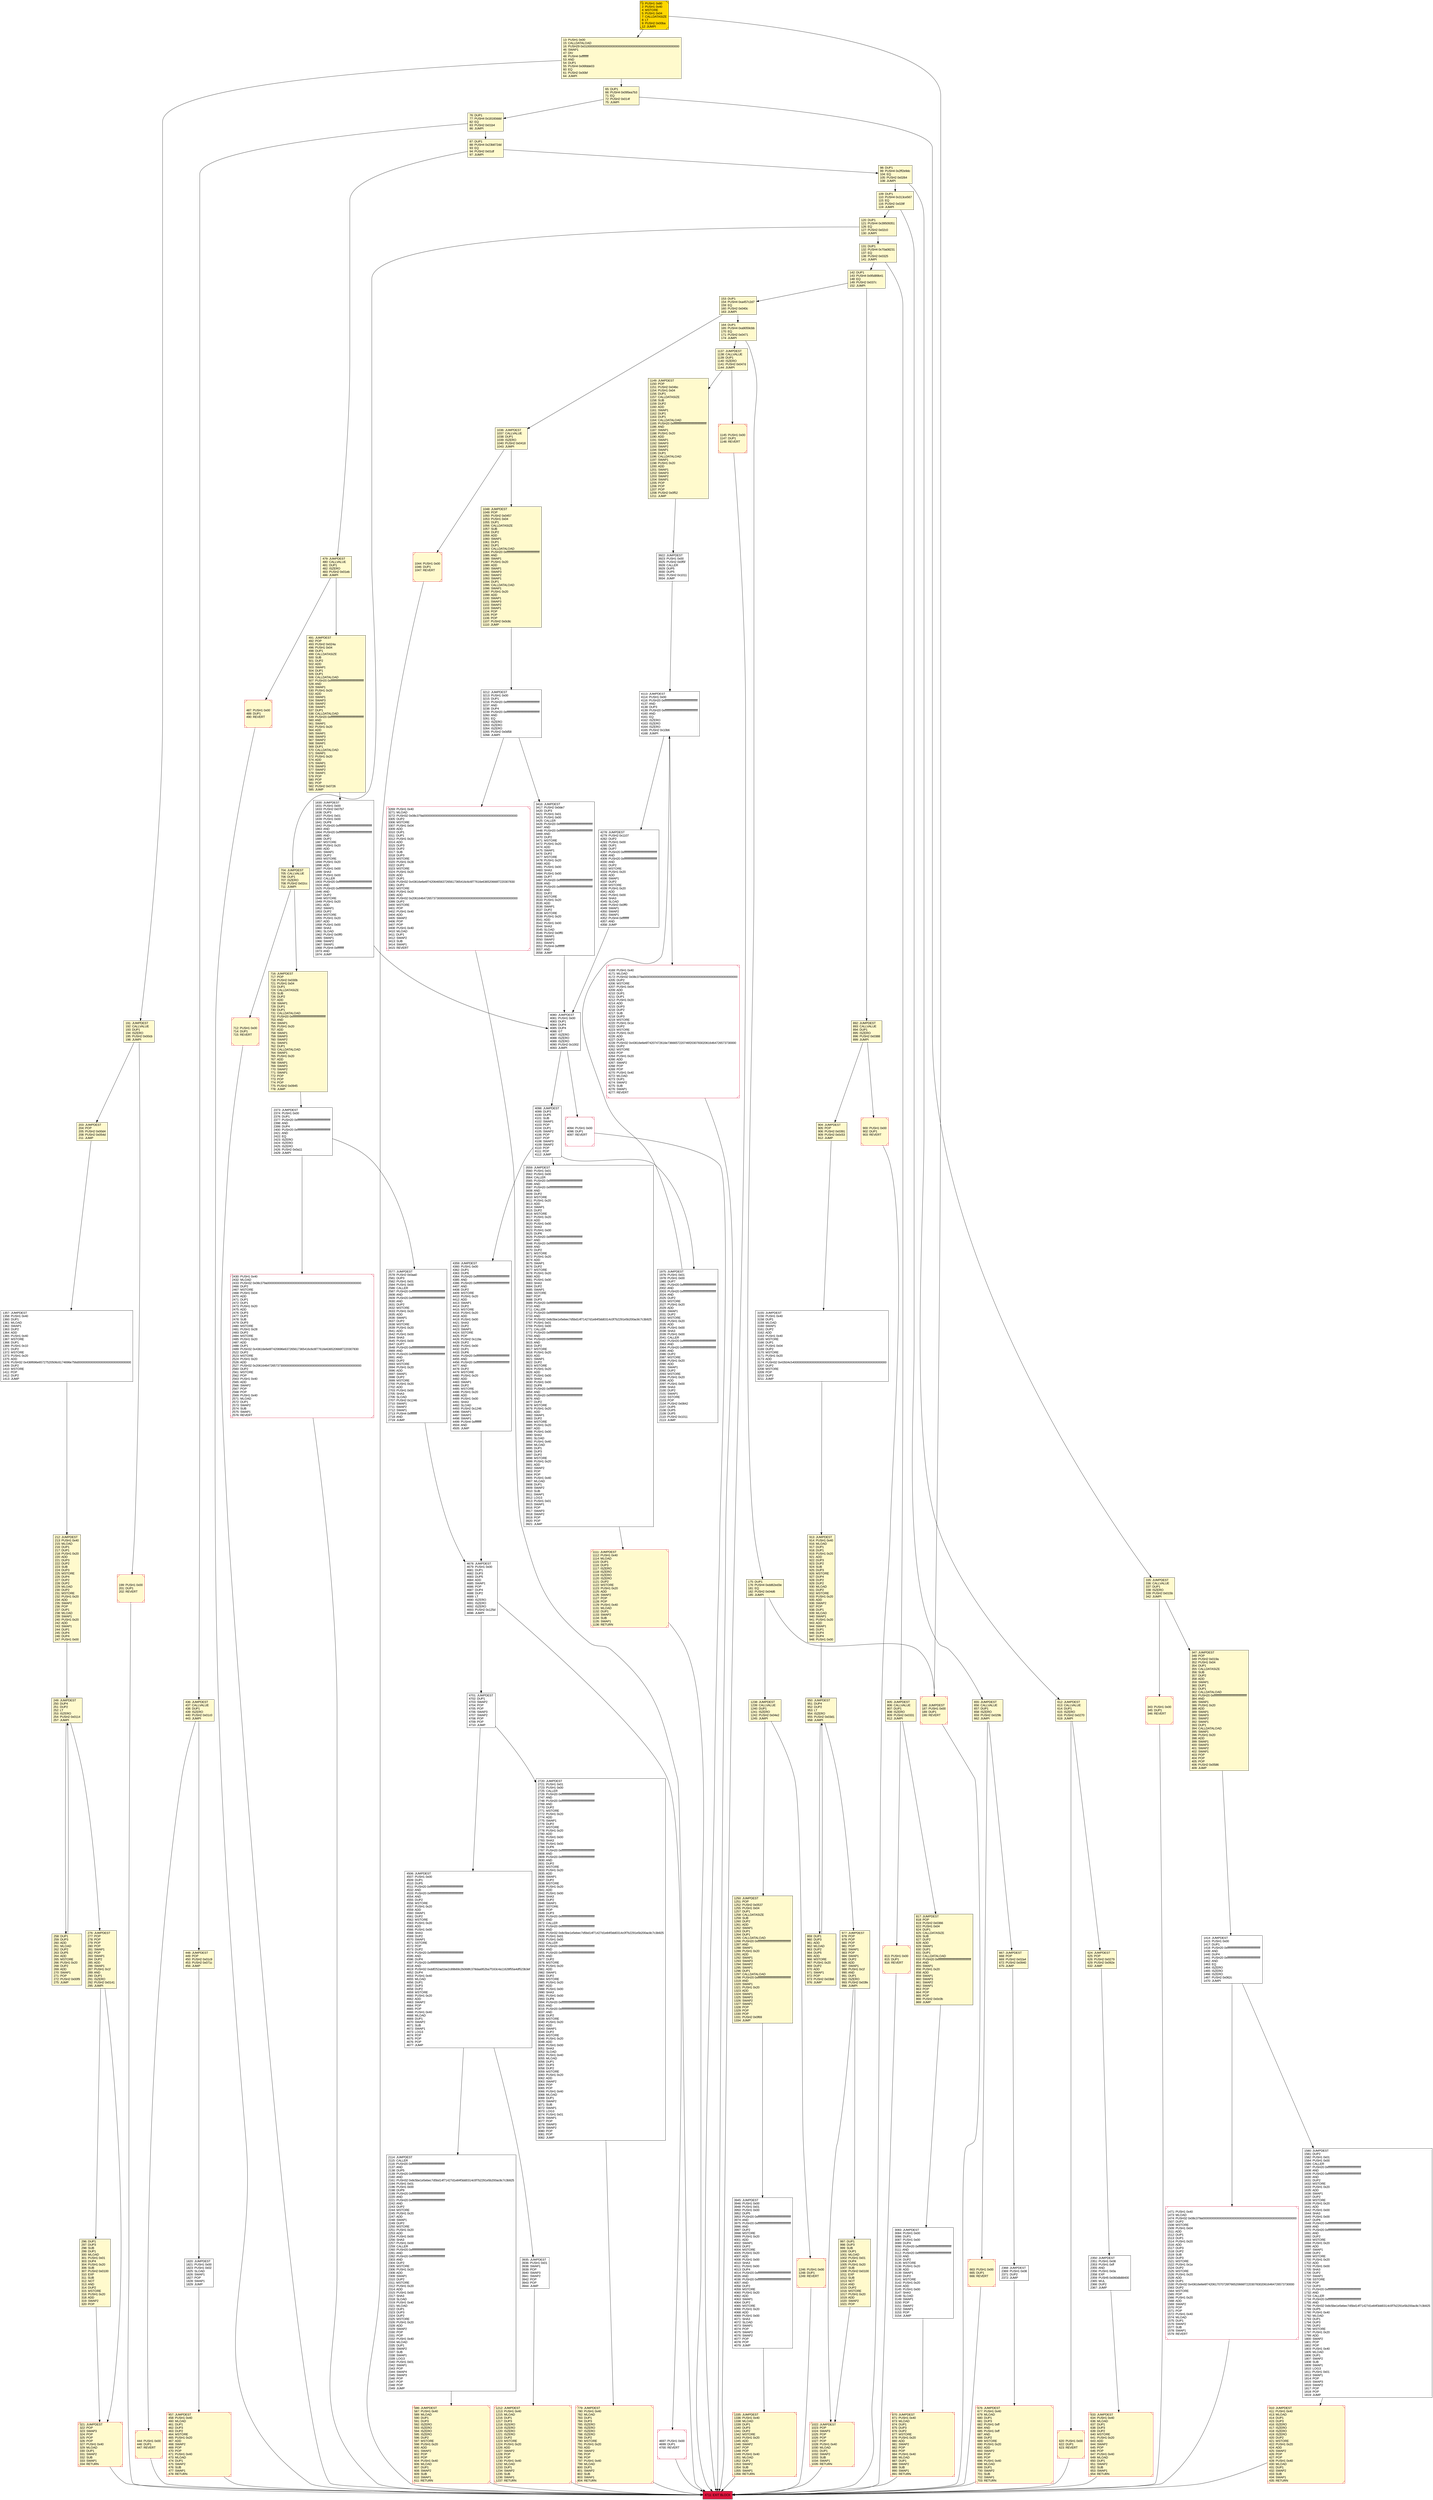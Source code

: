 digraph G {
bgcolor=transparent rankdir=UD;
node [shape=box style=filled color=black fillcolor=white fontname=arial fontcolor=black];
2368 [label="2368: JUMPDEST\l2369: PUSH1 0x08\l2371: DUP2\l2372: JUMP\l" ];
4080 [label="4080: JUMPDEST\l4081: PUSH1 0x00\l4083: DUP1\l4084: DUP4\l4085: DUP4\l4086: GT\l4087: ISZERO\l4088: ISZERO\l4089: ISZERO\l4090: PUSH2 0x1002\l4093: JUMPI\l" ];
817 [label="817: JUMPDEST\l818: POP\l819: PUSH2 0x0366\l822: PUSH1 0x04\l824: DUP1\l825: CALLDATASIZE\l826: SUB\l827: DUP2\l828: ADD\l829: SWAP1\l830: DUP1\l831: DUP1\l832: CALLDATALOAD\l833: PUSH20 0xffffffffffffffffffffffffffffffffffffffff\l854: AND\l855: SWAP1\l856: PUSH1 0x20\l858: ADD\l859: SWAP1\l860: SWAP3\l861: SWAP2\l862: SWAP1\l863: POP\l864: POP\l865: POP\l866: PUSH2 0x0c0b\l869: JUMP\l" fillcolor=lemonchiffon ];
4098 [label="4098: JUMPDEST\l4099: DUP3\l4100: DUP5\l4101: SUB\l4102: SWAP1\l4103: POP\l4104: DUP1\l4105: SWAP2\l4106: POP\l4107: POP\l4108: SWAP3\l4109: SWAP2\l4110: POP\l4111: POP\l4112: JUMP\l" ];
4169 [label="4169: PUSH1 0x40\l4171: MLOAD\l4172: PUSH32 0x08c379a000000000000000000000000000000000000000000000000000000000\l4205: DUP2\l4206: MSTORE\l4207: PUSH1 0x04\l4209: ADD\l4210: DUP1\l4211: DUP1\l4212: PUSH1 0x20\l4214: ADD\l4215: DUP3\l4216: DUP2\l4217: SUB\l4218: DUP3\l4219: MSTORE\l4220: PUSH1 0x1e\l4222: DUP2\l4223: MSTORE\l4224: PUSH1 0x20\l4226: ADD\l4227: DUP1\l4228: PUSH32 0x43616e6e6f74207472616e7366657220746f2030783020616464726573730000\l4261: DUP2\l4262: MSTORE\l4263: POP\l4264: PUSH1 0x20\l4266: ADD\l4267: SWAP2\l4268: POP\l4269: POP\l4270: PUSH1 0x40\l4272: MLOAD\l4273: DUP1\l4274: SWAP2\l4275: SUB\l4276: SWAP1\l4277: REVERT\l" shape=Msquare color=crimson ];
258 [label="258: DUP1\l259: DUP3\l260: ADD\l261: MLOAD\l262: DUP2\l263: DUP5\l264: ADD\l265: MSTORE\l266: PUSH1 0x20\l268: DUP2\l269: ADD\l270: SWAP1\l271: POP\l272: PUSH2 0x00f9\l275: JUMP\l" fillcolor=lemonchiffon ];
676 [label="676: JUMPDEST\l677: PUSH1 0x40\l679: MLOAD\l680: DUP1\l681: DUP3\l682: PUSH1 0xff\l684: AND\l685: PUSH1 0xff\l687: AND\l688: DUP2\l689: MSTORE\l690: PUSH1 0x20\l692: ADD\l693: SWAP2\l694: POP\l695: POP\l696: PUSH1 0x40\l698: MLOAD\l699: DUP1\l700: SWAP2\l701: SUB\l702: SWAP1\l703: RETURN\l" fillcolor=lemonchiffon shape=Msquare color=crimson ];
704 [label="704: JUMPDEST\l705: CALLVALUE\l706: DUP1\l707: ISZERO\l708: PUSH2 0x02cc\l711: JUMPI\l" fillcolor=lemonchiffon ];
959 [label="959: DUP1\l960: DUP3\l961: ADD\l962: MLOAD\l963: DUP2\l964: DUP5\l965: ADD\l966: MSTORE\l967: PUSH1 0x20\l969: DUP2\l970: ADD\l971: SWAP1\l972: POP\l973: PUSH2 0x03b6\l976: JUMP\l" fillcolor=lemonchiffon ];
977 [label="977: JUMPDEST\l978: POP\l979: POP\l980: POP\l981: POP\l982: SWAP1\l983: POP\l984: SWAP1\l985: DUP2\l986: ADD\l987: SWAP1\l988: PUSH1 0x1f\l990: AND\l991: DUP1\l992: ISZERO\l993: PUSH2 0x03fe\l996: JUMPI\l" fillcolor=lemonchiffon ];
444 [label="444: PUSH1 0x00\l446: DUP1\l447: REVERT\l" fillcolor=lemonchiffon shape=Msquare color=crimson ];
3269 [label="3269: PUSH1 0x40\l3271: MLOAD\l3272: PUSH32 0x08c379a000000000000000000000000000000000000000000000000000000000\l3305: DUP2\l3306: MSTORE\l3307: PUSH1 0x04\l3309: ADD\l3310: DUP1\l3311: DUP1\l3312: PUSH1 0x20\l3314: ADD\l3315: DUP3\l3316: DUP2\l3317: SUB\l3318: DUP3\l3319: MSTORE\l3320: PUSH1 0x28\l3322: DUP2\l3323: MSTORE\l3324: PUSH1 0x20\l3326: ADD\l3327: DUP1\l3328: PUSH32 0x43616e6e6f74206465637265617365416c6c6f77616e636520666f7220307830\l3361: DUP2\l3362: MSTORE\l3363: PUSH1 0x20\l3365: ADD\l3366: PUSH32 0x2061646472657373000000000000000000000000000000000000000000000000\l3399: DUP2\l3400: MSTORE\l3401: POP\l3402: PUSH1 0x40\l3404: ADD\l3405: SWAP2\l3406: POP\l3407: POP\l3408: PUSH1 0x40\l3410: MLOAD\l3411: DUP1\l3412: SWAP2\l3413: SUB\l3414: SWAP1\l3415: REVERT\l" shape=Msquare color=crimson ];
913 [label="913: JUMPDEST\l914: PUSH1 0x40\l916: MLOAD\l917: DUP1\l918: DUP1\l919: PUSH1 0x20\l921: ADD\l922: DUP3\l923: DUP2\l924: SUB\l925: DUP3\l926: MSTORE\l927: DUP4\l928: DUP2\l929: DUP2\l930: MLOAD\l931: DUP2\l932: MSTORE\l933: PUSH1 0x20\l935: ADD\l936: SWAP2\l937: POP\l938: DUP1\l939: MLOAD\l940: SWAP1\l941: PUSH1 0x20\l943: ADD\l944: SWAP1\l945: DUP1\l946: DUP4\l947: DUP4\l948: PUSH1 0x00\l" fillcolor=lemonchiffon ];
296 [label="296: DUP1\l297: DUP3\l298: SUB\l299: DUP1\l300: MLOAD\l301: PUSH1 0x01\l303: DUP4\l304: PUSH1 0x20\l306: SUB\l307: PUSH2 0x0100\l310: EXP\l311: SUB\l312: NOT\l313: AND\l314: DUP2\l315: MSTORE\l316: PUSH1 0x20\l318: ADD\l319: SWAP2\l320: POP\l" fillcolor=lemonchiffon ];
900 [label="900: PUSH1 0x00\l902: DUP1\l903: REVERT\l" fillcolor=lemonchiffon shape=Msquare color=crimson ];
3559 [label="3559: JUMPDEST\l3560: PUSH1 0x01\l3562: PUSH1 0x00\l3564: CALLER\l3565: PUSH20 0xffffffffffffffffffffffffffffffffffffffff\l3586: AND\l3587: PUSH20 0xffffffffffffffffffffffffffffffffffffffff\l3608: AND\l3609: DUP2\l3610: MSTORE\l3611: PUSH1 0x20\l3613: ADD\l3614: SWAP1\l3615: DUP2\l3616: MSTORE\l3617: PUSH1 0x20\l3619: ADD\l3620: PUSH1 0x00\l3622: SHA3\l3623: PUSH1 0x00\l3625: DUP6\l3626: PUSH20 0xffffffffffffffffffffffffffffffffffffffff\l3647: AND\l3648: PUSH20 0xffffffffffffffffffffffffffffffffffffffff\l3669: AND\l3670: DUP2\l3671: MSTORE\l3672: PUSH1 0x20\l3674: ADD\l3675: SWAP1\l3676: DUP2\l3677: MSTORE\l3678: PUSH1 0x20\l3680: ADD\l3681: PUSH1 0x00\l3683: SHA3\l3684: DUP2\l3685: SWAP1\l3686: SSTORE\l3687: POP\l3688: DUP3\l3689: PUSH20 0xffffffffffffffffffffffffffffffffffffffff\l3710: AND\l3711: CALLER\l3712: PUSH20 0xffffffffffffffffffffffffffffffffffffffff\l3733: AND\l3734: PUSH32 0x8c5be1e5ebec7d5bd14f71427d1e84f3dd0314c0f7b2291e5b200ac8c7c3b925\l3767: PUSH1 0x01\l3769: PUSH1 0x00\l3771: CALLER\l3772: PUSH20 0xffffffffffffffffffffffffffffffffffffffff\l3793: AND\l3794: PUSH20 0xffffffffffffffffffffffffffffffffffffffff\l3815: AND\l3816: DUP2\l3817: MSTORE\l3818: PUSH1 0x20\l3820: ADD\l3821: SWAP1\l3822: DUP2\l3823: MSTORE\l3824: PUSH1 0x20\l3826: ADD\l3827: PUSH1 0x00\l3829: SHA3\l3830: PUSH1 0x00\l3832: DUP8\l3833: PUSH20 0xffffffffffffffffffffffffffffffffffffffff\l3854: AND\l3855: PUSH20 0xffffffffffffffffffffffffffffffffffffffff\l3876: AND\l3877: DUP2\l3878: MSTORE\l3879: PUSH1 0x20\l3881: ADD\l3882: SWAP1\l3883: DUP2\l3884: MSTORE\l3885: PUSH1 0x20\l3887: ADD\l3888: PUSH1 0x00\l3890: SHA3\l3891: SLOAD\l3892: PUSH1 0x40\l3894: MLOAD\l3895: DUP1\l3896: DUP3\l3897: DUP2\l3898: MSTORE\l3899: PUSH1 0x20\l3901: ADD\l3902: SWAP2\l3903: POP\l3904: POP\l3905: PUSH1 0x40\l3907: MLOAD\l3908: DUP1\l3909: SWAP2\l3910: SUB\l3911: SWAP1\l3912: LOG3\l3913: PUSH1 0x01\l3915: SWAP1\l3916: POP\l3917: SWAP3\l3918: SWAP2\l3919: POP\l3920: POP\l3921: JUMP\l" ];
1149 [label="1149: JUMPDEST\l1150: POP\l1151: PUSH2 0x04bc\l1154: PUSH1 0x04\l1156: DUP1\l1157: CALLDATASIZE\l1158: SUB\l1159: DUP2\l1160: ADD\l1161: SWAP1\l1162: DUP1\l1163: DUP1\l1164: CALLDATALOAD\l1165: PUSH20 0xffffffffffffffffffffffffffffffffffffffff\l1186: AND\l1187: SWAP1\l1188: PUSH1 0x20\l1190: ADD\l1191: SWAP1\l1192: SWAP3\l1193: SWAP2\l1194: SWAP1\l1195: DUP1\l1196: CALLDATALOAD\l1197: SWAP1\l1198: PUSH1 0x20\l1200: ADD\l1201: SWAP1\l1202: SWAP3\l1203: SWAP2\l1204: SWAP1\l1205: POP\l1206: POP\l1207: POP\l1208: PUSH2 0x0f52\l1211: JUMP\l" fillcolor=lemonchiffon ];
109 [label="109: DUP1\l110: PUSH4 0x313ce567\l115: EQ\l116: PUSH2 0x028f\l119: JUMPI\l" fillcolor=lemonchiffon ];
4701 [label="4701: JUMPDEST\l4702: DUP1\l4703: SWAP2\l4704: POP\l4705: POP\l4706: SWAP3\l4707: SWAP2\l4708: POP\l4709: POP\l4710: JUMP\l" ];
1975 [label="1975: JUMPDEST\l1976: PUSH1 0x01\l1978: PUSH1 0x00\l1980: DUP7\l1981: PUSH20 0xffffffffffffffffffffffffffffffffffffffff\l2002: AND\l2003: PUSH20 0xffffffffffffffffffffffffffffffffffffffff\l2024: AND\l2025: DUP2\l2026: MSTORE\l2027: PUSH1 0x20\l2029: ADD\l2030: SWAP1\l2031: DUP2\l2032: MSTORE\l2033: PUSH1 0x20\l2035: ADD\l2036: PUSH1 0x00\l2038: SHA3\l2039: PUSH1 0x00\l2041: CALLER\l2042: PUSH20 0xffffffffffffffffffffffffffffffffffffffff\l2063: AND\l2064: PUSH20 0xffffffffffffffffffffffffffffffffffffffff\l2085: AND\l2086: DUP2\l2087: MSTORE\l2088: PUSH1 0x20\l2090: ADD\l2091: SWAP1\l2092: DUP2\l2093: MSTORE\l2094: PUSH1 0x20\l2096: ADD\l2097: PUSH1 0x00\l2099: SHA3\l2100: DUP2\l2101: SWAP1\l2102: SSTORE\l2103: POP\l2104: PUSH2 0x0842\l2107: DUP5\l2108: DUP5\l2109: DUP5\l2110: PUSH2 0x1011\l2113: JUMP\l" ];
663 [label="663: PUSH1 0x00\l665: DUP1\l666: REVERT\l" fillcolor=lemonchiffon shape=Msquare color=crimson ];
779 [label="779: JUMPDEST\l780: PUSH1 0x40\l782: MLOAD\l783: DUP1\l784: DUP3\l785: ISZERO\l786: ISZERO\l787: ISZERO\l788: ISZERO\l789: DUP2\l790: MSTORE\l791: PUSH1 0x20\l793: ADD\l794: SWAP2\l795: POP\l796: POP\l797: PUSH1 0x40\l799: MLOAD\l800: DUP1\l801: SWAP2\l802: SUB\l803: SWAP1\l804: RETURN\l" fillcolor=lemonchiffon shape=Msquare color=crimson ];
191 [label="191: JUMPDEST\l192: CALLVALUE\l193: DUP1\l194: ISZERO\l195: PUSH2 0x00cb\l198: JUMPI\l" fillcolor=lemonchiffon ];
4359 [label="4359: JUMPDEST\l4360: PUSH1 0x00\l4362: DUP1\l4363: DUP6\l4364: PUSH20 0xffffffffffffffffffffffffffffffffffffffff\l4385: AND\l4386: PUSH20 0xffffffffffffffffffffffffffffffffffffffff\l4407: AND\l4408: DUP2\l4409: MSTORE\l4410: PUSH1 0x20\l4412: ADD\l4413: SWAP1\l4414: DUP2\l4415: MSTORE\l4416: PUSH1 0x20\l4418: ADD\l4419: PUSH1 0x00\l4421: SHA3\l4422: DUP2\l4423: SWAP1\l4424: SSTORE\l4425: POP\l4426: PUSH2 0x119a\l4429: DUP2\l4430: PUSH1 0x00\l4432: DUP1\l4433: DUP6\l4434: PUSH20 0xffffffffffffffffffffffffffffffffffffffff\l4455: AND\l4456: PUSH20 0xffffffffffffffffffffffffffffffffffffffff\l4477: AND\l4478: DUP2\l4479: MSTORE\l4480: PUSH1 0x20\l4482: ADD\l4483: SWAP1\l4484: DUP2\l4485: MSTORE\l4486: PUSH1 0x20\l4488: ADD\l4489: PUSH1 0x00\l4491: SHA3\l4492: SLOAD\l4493: PUSH2 0x1246\l4496: SWAP1\l4497: SWAP2\l4498: SWAP1\l4499: PUSH4 0xffffffff\l4504: AND\l4505: JUMP\l" ];
276 [label="276: JUMPDEST\l277: POP\l278: POP\l279: POP\l280: POP\l281: SWAP1\l282: POP\l283: SWAP1\l284: DUP2\l285: ADD\l286: SWAP1\l287: PUSH1 0x1f\l289: AND\l290: DUP1\l291: ISZERO\l292: PUSH2 0x0141\l295: JUMPI\l" fillcolor=lemonchiffon ];
335 [label="335: JUMPDEST\l336: CALLVALUE\l337: DUP1\l338: ISZERO\l339: PUSH2 0x015b\l342: JUMPI\l" fillcolor=lemonchiffon ];
3212 [label="3212: JUMPDEST\l3213: PUSH1 0x00\l3215: DUP1\l3216: PUSH20 0xffffffffffffffffffffffffffffffffffffffff\l3237: AND\l3238: DUP4\l3239: PUSH20 0xffffffffffffffffffffffffffffffffffffffff\l3260: AND\l3261: EQ\l3262: ISZERO\l3263: ISZERO\l3264: ISZERO\l3265: PUSH2 0x0d58\l3268: JUMPI\l" ];
487 [label="487: PUSH1 0x00\l489: DUP1\l490: REVERT\l" fillcolor=lemonchiffon shape=Msquare color=crimson ];
2350 [label="2350: JUMPDEST\l2351: PUSH1 0x08\l2353: PUSH1 0xff\l2355: AND\l2356: PUSH1 0x0a\l2358: EXP\l2359: PUSH5 0x060db88400\l2365: MUL\l2366: DUP2\l2367: JUMP\l" ];
4278 [label="4278: JUMPDEST\l4279: PUSH2 0x1107\l4282: DUP2\l4283: PUSH1 0x00\l4285: DUP1\l4286: DUP7\l4287: PUSH20 0xffffffffffffffffffffffffffffffffffffffff\l4308: AND\l4309: PUSH20 0xffffffffffffffffffffffffffffffffffffffff\l4330: AND\l4331: DUP2\l4332: MSTORE\l4333: PUSH1 0x20\l4335: ADD\l4336: SWAP1\l4337: DUP2\l4338: MSTORE\l4339: PUSH1 0x20\l4341: ADD\l4342: PUSH1 0x00\l4344: SHA3\l4345: SLOAD\l4346: PUSH2 0x0ff0\l4349: SWAP1\l4350: SWAP2\l4351: SWAP1\l4352: PUSH4 0xffffffff\l4357: AND\l4358: JUMP\l" ];
1250 [label="1250: JUMPDEST\l1251: POP\l1252: PUSH2 0x0537\l1255: PUSH1 0x04\l1257: DUP1\l1258: CALLDATASIZE\l1259: SUB\l1260: DUP2\l1261: ADD\l1262: SWAP1\l1263: DUP1\l1264: DUP1\l1265: CALLDATALOAD\l1266: PUSH20 0xffffffffffffffffffffffffffffffffffffffff\l1287: AND\l1288: SWAP1\l1289: PUSH1 0x20\l1291: ADD\l1292: SWAP1\l1293: SWAP3\l1294: SWAP2\l1295: SWAP1\l1296: DUP1\l1297: CALLDATALOAD\l1298: PUSH20 0xffffffffffffffffffffffffffffffffffffffff\l1319: AND\l1320: SWAP1\l1321: PUSH1 0x20\l1323: ADD\l1324: SWAP1\l1325: SWAP3\l1326: SWAP2\l1327: SWAP1\l1328: POP\l1329: POP\l1330: POP\l1331: PUSH2 0x0f69\l1334: JUMP\l" fillcolor=lemonchiffon ];
624 [label="624: JUMPDEST\l625: POP\l626: PUSH2 0x0279\l629: PUSH2 0x092e\l632: JUMP\l" fillcolor=lemonchiffon ];
142 [label="142: DUP1\l143: PUSH4 0x95d89b41\l148: EQ\l149: PUSH2 0x037c\l152: JUMPI\l" fillcolor=lemonchiffon ];
4506 [label="4506: JUMPDEST\l4507: PUSH1 0x00\l4509: DUP1\l4510: DUP5\l4511: PUSH20 0xffffffffffffffffffffffffffffffffffffffff\l4532: AND\l4533: PUSH20 0xffffffffffffffffffffffffffffffffffffffff\l4554: AND\l4555: DUP2\l4556: MSTORE\l4557: PUSH1 0x20\l4559: ADD\l4560: SWAP1\l4561: DUP2\l4562: MSTORE\l4563: PUSH1 0x20\l4565: ADD\l4566: PUSH1 0x00\l4568: SHA3\l4569: DUP2\l4570: SWAP1\l4571: SSTORE\l4572: POP\l4573: DUP2\l4574: PUSH20 0xffffffffffffffffffffffffffffffffffffffff\l4595: AND\l4596: DUP4\l4597: PUSH20 0xffffffffffffffffffffffffffffffffffffffff\l4618: AND\l4619: PUSH32 0xddf252ad1be2c89b69c2b068fc378daa952ba7f163c4a11628f55a4df523b3ef\l4652: DUP4\l4653: PUSH1 0x40\l4655: MLOAD\l4656: DUP1\l4657: DUP3\l4658: DUP2\l4659: MSTORE\l4660: PUSH1 0x20\l4662: ADD\l4663: SWAP2\l4664: POP\l4665: POP\l4666: PUSH1 0x40\l4668: MLOAD\l4669: DUP1\l4670: SWAP2\l4671: SUB\l4672: SWAP1\l4673: LOG3\l4674: POP\l4675: POP\l4676: POP\l4677: JUMP\l" ];
76 [label="76: DUP1\l77: PUSH4 0x18160ddd\l82: EQ\l83: PUSH2 0x01b4\l86: JUMPI\l" fillcolor=lemonchiffon ];
4094 [label="4094: PUSH1 0x00\l4096: DUP1\l4097: REVERT\l" shape=Msquare color=crimson ];
2720 [label="2720: JUMPDEST\l2721: PUSH1 0x01\l2723: PUSH1 0x00\l2725: CALLER\l2726: PUSH20 0xffffffffffffffffffffffffffffffffffffffff\l2747: AND\l2748: PUSH20 0xffffffffffffffffffffffffffffffffffffffff\l2769: AND\l2770: DUP2\l2771: MSTORE\l2772: PUSH1 0x20\l2774: ADD\l2775: SWAP1\l2776: DUP2\l2777: MSTORE\l2778: PUSH1 0x20\l2780: ADD\l2781: PUSH1 0x00\l2783: SHA3\l2784: PUSH1 0x00\l2786: DUP6\l2787: PUSH20 0xffffffffffffffffffffffffffffffffffffffff\l2808: AND\l2809: PUSH20 0xffffffffffffffffffffffffffffffffffffffff\l2830: AND\l2831: DUP2\l2832: MSTORE\l2833: PUSH1 0x20\l2835: ADD\l2836: SWAP1\l2837: DUP2\l2838: MSTORE\l2839: PUSH1 0x20\l2841: ADD\l2842: PUSH1 0x00\l2844: SHA3\l2845: DUP2\l2846: SWAP1\l2847: SSTORE\l2848: POP\l2849: DUP3\l2850: PUSH20 0xffffffffffffffffffffffffffffffffffffffff\l2871: AND\l2872: CALLER\l2873: PUSH20 0xffffffffffffffffffffffffffffffffffffffff\l2894: AND\l2895: PUSH32 0x8c5be1e5ebec7d5bd14f71427d1e84f3dd0314c0f7b2291e5b200ac8c7c3b925\l2928: PUSH1 0x01\l2930: PUSH1 0x00\l2932: CALLER\l2933: PUSH20 0xffffffffffffffffffffffffffffffffffffffff\l2954: AND\l2955: PUSH20 0xffffffffffffffffffffffffffffffffffffffff\l2976: AND\l2977: DUP2\l2978: MSTORE\l2979: PUSH1 0x20\l2981: ADD\l2982: SWAP1\l2983: DUP2\l2984: MSTORE\l2985: PUSH1 0x20\l2987: ADD\l2988: PUSH1 0x00\l2990: SHA3\l2991: PUSH1 0x00\l2993: DUP8\l2994: PUSH20 0xffffffffffffffffffffffffffffffffffffffff\l3015: AND\l3016: PUSH20 0xffffffffffffffffffffffffffffffffffffffff\l3037: AND\l3038: DUP2\l3039: MSTORE\l3040: PUSH1 0x20\l3042: ADD\l3043: SWAP1\l3044: DUP2\l3045: MSTORE\l3046: PUSH1 0x20\l3048: ADD\l3049: PUSH1 0x00\l3051: SHA3\l3052: SLOAD\l3053: PUSH1 0x40\l3055: MLOAD\l3056: DUP1\l3057: DUP3\l3058: DUP2\l3059: MSTORE\l3060: PUSH1 0x20\l3062: ADD\l3063: SWAP2\l3064: POP\l3065: POP\l3066: PUSH1 0x40\l3068: MLOAD\l3069: DUP1\l3070: SWAP2\l3071: SUB\l3072: SWAP1\l3073: LOG3\l3074: PUSH1 0x01\l3076: SWAP1\l3077: POP\l3078: SWAP3\l3079: SWAP2\l3080: POP\l3081: POP\l3082: JUMP\l" ];
212 [label="212: JUMPDEST\l213: PUSH1 0x40\l215: MLOAD\l216: DUP1\l217: DUP1\l218: PUSH1 0x20\l220: ADD\l221: DUP3\l222: DUP2\l223: SUB\l224: DUP3\l225: MSTORE\l226: DUP4\l227: DUP2\l228: DUP2\l229: MLOAD\l230: DUP2\l231: MSTORE\l232: PUSH1 0x20\l234: ADD\l235: SWAP2\l236: POP\l237: DUP1\l238: MLOAD\l239: SWAP1\l240: PUSH1 0x20\l242: ADD\l243: SWAP1\l244: DUP1\l245: DUP4\l246: DUP4\l247: PUSH1 0x00\l" fillcolor=lemonchiffon ];
199 [label="199: PUSH1 0x00\l201: DUP1\l202: REVERT\l" fillcolor=lemonchiffon shape=Msquare color=crimson ];
1022 [label="1022: JUMPDEST\l1023: POP\l1024: SWAP3\l1025: POP\l1026: POP\l1027: POP\l1028: PUSH1 0x40\l1030: MLOAD\l1031: DUP1\l1032: SWAP2\l1033: SUB\l1034: SWAP1\l1035: RETURN\l" fillcolor=lemonchiffon shape=Msquare color=crimson ];
4711 [label="4711: EXIT BLOCK\l" fillcolor=crimson ];
712 [label="712: PUSH1 0x00\l714: DUP1\l715: REVERT\l" fillcolor=lemonchiffon shape=Msquare color=crimson ];
1111 [label="1111: JUMPDEST\l1112: PUSH1 0x40\l1114: MLOAD\l1115: DUP1\l1116: DUP3\l1117: ISZERO\l1118: ISZERO\l1119: ISZERO\l1120: ISZERO\l1121: DUP2\l1122: MSTORE\l1123: PUSH1 0x20\l1125: ADD\l1126: SWAP2\l1127: POP\l1128: POP\l1129: PUSH1 0x40\l1131: MLOAD\l1132: DUP1\l1133: SWAP2\l1134: SUB\l1135: SWAP1\l1136: RETURN\l" fillcolor=lemonchiffon shape=Msquare color=crimson ];
436 [label="436: JUMPDEST\l437: CALLVALUE\l438: DUP1\l439: ISZERO\l440: PUSH2 0x01c0\l443: JUMPI\l" fillcolor=lemonchiffon ];
153 [label="153: DUP1\l154: PUSH4 0xa457c2d7\l159: EQ\l160: PUSH2 0x040c\l163: JUMPI\l" fillcolor=lemonchiffon ];
586 [label="586: JUMPDEST\l587: PUSH1 0x40\l589: MLOAD\l590: DUP1\l591: DUP3\l592: ISZERO\l593: ISZERO\l594: ISZERO\l595: ISZERO\l596: DUP2\l597: MSTORE\l598: PUSH1 0x20\l600: ADD\l601: SWAP2\l602: POP\l603: POP\l604: PUSH1 0x40\l606: MLOAD\l607: DUP1\l608: SWAP2\l609: SUB\l610: SWAP1\l611: RETURN\l" fillcolor=lemonchiffon shape=Msquare color=crimson ];
2114 [label="2114: JUMPDEST\l2115: CALLER\l2116: PUSH20 0xffffffffffffffffffffffffffffffffffffffff\l2137: AND\l2138: DUP5\l2139: PUSH20 0xffffffffffffffffffffffffffffffffffffffff\l2160: AND\l2161: PUSH32 0x8c5be1e5ebec7d5bd14f71427d1e84f3dd0314c0f7b2291e5b200ac8c7c3b925\l2194: PUSH1 0x01\l2196: PUSH1 0x00\l2198: DUP9\l2199: PUSH20 0xffffffffffffffffffffffffffffffffffffffff\l2220: AND\l2221: PUSH20 0xffffffffffffffffffffffffffffffffffffffff\l2242: AND\l2243: DUP2\l2244: MSTORE\l2245: PUSH1 0x20\l2247: ADD\l2248: SWAP1\l2249: DUP2\l2250: MSTORE\l2251: PUSH1 0x20\l2253: ADD\l2254: PUSH1 0x00\l2256: SHA3\l2257: PUSH1 0x00\l2259: CALLER\l2260: PUSH20 0xffffffffffffffffffffffffffffffffffffffff\l2281: AND\l2282: PUSH20 0xffffffffffffffffffffffffffffffffffffffff\l2303: AND\l2304: DUP2\l2305: MSTORE\l2306: PUSH1 0x20\l2308: ADD\l2309: SWAP1\l2310: DUP2\l2311: MSTORE\l2312: PUSH1 0x20\l2314: ADD\l2315: PUSH1 0x00\l2317: SHA3\l2318: SLOAD\l2319: PUSH1 0x40\l2321: MLOAD\l2322: DUP1\l2323: DUP3\l2324: DUP2\l2325: MSTORE\l2326: PUSH1 0x20\l2328: ADD\l2329: SWAP2\l2330: POP\l2331: POP\l2332: PUSH1 0x40\l2334: MLOAD\l2335: DUP1\l2336: SWAP2\l2337: SUB\l2338: SWAP1\l2339: LOG3\l2340: PUSH1 0x01\l2342: SWAP1\l2343: POP\l2344: SWAP4\l2345: SWAP3\l2346: POP\l2347: POP\l2348: POP\l2349: JUMP\l" ];
4678 [label="4678: JUMPDEST\l4679: PUSH1 0x00\l4681: DUP1\l4682: DUP3\l4683: DUP5\l4684: ADD\l4685: SWAP1\l4686: POP\l4687: DUP4\l4688: DUP2\l4689: LT\l4690: ISZERO\l4691: ISZERO\l4692: ISZERO\l4693: PUSH2 0x125d\l4696: JUMPI\l" ];
2373 [label="2373: JUMPDEST\l2374: PUSH1 0x00\l2376: DUP1\l2377: PUSH20 0xffffffffffffffffffffffffffffffffffffffff\l2398: AND\l2399: DUP4\l2400: PUSH20 0xffffffffffffffffffffffffffffffffffffffff\l2421: AND\l2422: EQ\l2423: ISZERO\l2424: ISZERO\l2425: ISZERO\l2426: PUSH2 0x0a11\l2429: JUMPI\l" ];
457 [label="457: JUMPDEST\l458: PUSH1 0x40\l460: MLOAD\l461: DUP1\l462: DUP3\l463: DUP2\l464: MSTORE\l465: PUSH1 0x20\l467: ADD\l468: SWAP2\l469: POP\l470: POP\l471: PUSH1 0x40\l473: MLOAD\l474: DUP1\l475: SWAP2\l476: SUB\l477: SWAP1\l478: RETURN\l" fillcolor=lemonchiffon shape=Msquare color=crimson ];
203 [label="203: JUMPDEST\l204: POP\l205: PUSH2 0x00d4\l208: PUSH2 0x054d\l211: JUMP\l" fillcolor=lemonchiffon ];
1246 [label="1246: PUSH1 0x00\l1248: DUP1\l1249: REVERT\l" fillcolor=lemonchiffon shape=Msquare color=crimson ];
1212 [label="1212: JUMPDEST\l1213: PUSH1 0x40\l1215: MLOAD\l1216: DUP1\l1217: DUP3\l1218: ISZERO\l1219: ISZERO\l1220: ISZERO\l1221: ISZERO\l1222: DUP2\l1223: MSTORE\l1224: PUSH1 0x20\l1226: ADD\l1227: SWAP2\l1228: POP\l1229: POP\l1230: PUSH1 0x40\l1232: MLOAD\l1233: DUP1\l1234: SWAP2\l1235: SUB\l1236: SWAP1\l1237: RETURN\l" fillcolor=lemonchiffon shape=Msquare color=crimson ];
892 [label="892: JUMPDEST\l893: CALLVALUE\l894: DUP1\l895: ISZERO\l896: PUSH2 0x0388\l899: JUMPI\l" fillcolor=lemonchiffon ];
950 [label="950: JUMPDEST\l951: DUP4\l952: DUP2\l953: LT\l954: ISZERO\l955: PUSH2 0x03d1\l958: JUMPI\l" fillcolor=lemonchiffon ];
1335 [label="1335: JUMPDEST\l1336: PUSH1 0x40\l1338: MLOAD\l1339: DUP1\l1340: DUP3\l1341: DUP2\l1342: MSTORE\l1343: PUSH1 0x20\l1345: ADD\l1346: SWAP2\l1347: POP\l1348: POP\l1349: PUSH1 0x40\l1351: MLOAD\l1352: DUP1\l1353: SWAP2\l1354: SUB\l1355: SWAP1\l1356: RETURN\l" fillcolor=lemonchiffon shape=Msquare color=crimson ];
2577 [label="2577: JUMPDEST\l2578: PUSH2 0x0aa0\l2581: DUP3\l2582: PUSH1 0x01\l2584: PUSH1 0x00\l2586: CALLER\l2587: PUSH20 0xffffffffffffffffffffffffffffffffffffffff\l2608: AND\l2609: PUSH20 0xffffffffffffffffffffffffffffffffffffffff\l2630: AND\l2631: DUP2\l2632: MSTORE\l2633: PUSH1 0x20\l2635: ADD\l2636: SWAP1\l2637: DUP2\l2638: MSTORE\l2639: PUSH1 0x20\l2641: ADD\l2642: PUSH1 0x00\l2644: SHA3\l2645: PUSH1 0x00\l2647: DUP7\l2648: PUSH20 0xffffffffffffffffffffffffffffffffffffffff\l2669: AND\l2670: PUSH20 0xffffffffffffffffffffffffffffffffffffffff\l2691: AND\l2692: DUP2\l2693: MSTORE\l2694: PUSH1 0x20\l2696: ADD\l2697: SWAP1\l2698: DUP2\l2699: MSTORE\l2700: PUSH1 0x20\l2702: ADD\l2703: PUSH1 0x00\l2705: SHA3\l2706: SLOAD\l2707: PUSH2 0x1246\l2710: SWAP1\l2711: SWAP2\l2712: SWAP1\l2713: PUSH4 0xffffffff\l2718: AND\l2719: JUMP\l" ];
479 [label="479: JUMPDEST\l480: CALLVALUE\l481: DUP1\l482: ISZERO\l483: PUSH2 0x01eb\l486: JUMPI\l" fillcolor=lemonchiffon ];
813 [label="813: PUSH1 0x00\l815: DUP1\l816: REVERT\l" fillcolor=lemonchiffon shape=Msquare color=crimson ];
1357 [label="1357: JUMPDEST\l1358: PUSH1 0x40\l1360: DUP1\l1361: MLOAD\l1362: SWAP1\l1363: DUP2\l1364: ADD\l1365: PUSH1 0x40\l1367: MSTORE\l1368: DUP1\l1369: PUSH1 0x10\l1371: DUP2\l1372: MSTORE\l1373: PUSH1 0x20\l1375: ADD\l1376: PUSH32 0x436f696e65727520506c6174696e756d00000000000000000000000000000000\l1409: DUP2\l1410: MSTORE\l1411: POP\l1412: DUP2\l1413: JUMP\l" ];
175 [label="175: DUP1\l176: PUSH4 0xdd62ed3e\l181: EQ\l182: PUSH2 0x04d6\l185: JUMPI\l" fillcolor=lemonchiffon ];
164 [label="164: DUP1\l165: PUSH4 0xa9059cbb\l170: EQ\l171: PUSH2 0x0471\l174: JUMPI\l" fillcolor=lemonchiffon ];
491 [label="491: JUMPDEST\l492: POP\l493: PUSH2 0x024a\l496: PUSH1 0x04\l498: DUP1\l499: CALLDATASIZE\l500: SUB\l501: DUP2\l502: ADD\l503: SWAP1\l504: DUP1\l505: DUP1\l506: CALLDATALOAD\l507: PUSH20 0xffffffffffffffffffffffffffffffffffffffff\l528: AND\l529: SWAP1\l530: PUSH1 0x20\l532: ADD\l533: SWAP1\l534: SWAP3\l535: SWAP2\l536: SWAP1\l537: DUP1\l538: CALLDATALOAD\l539: PUSH20 0xffffffffffffffffffffffffffffffffffffffff\l560: AND\l561: SWAP1\l562: PUSH1 0x20\l564: ADD\l565: SWAP1\l566: SWAP3\l567: SWAP2\l568: SWAP1\l569: DUP1\l570: CALLDATALOAD\l571: SWAP1\l572: PUSH1 0x20\l574: ADD\l575: SWAP1\l576: SWAP3\l577: SWAP2\l578: SWAP1\l579: POP\l580: POP\l581: POP\l582: PUSH2 0x0726\l585: JUMP\l" fillcolor=lemonchiffon ];
3083 [label="3083: JUMPDEST\l3084: PUSH1 0x00\l3086: DUP1\l3087: PUSH1 0x00\l3089: DUP4\l3090: PUSH20 0xffffffffffffffffffffffffffffffffffffffff\l3111: AND\l3112: PUSH20 0xffffffffffffffffffffffffffffffffffffffff\l3133: AND\l3134: DUP2\l3135: MSTORE\l3136: PUSH1 0x20\l3138: ADD\l3139: SWAP1\l3140: DUP2\l3141: MSTORE\l3142: PUSH1 0x20\l3144: ADD\l3145: PUSH1 0x00\l3147: SHA3\l3148: SLOAD\l3149: SWAP1\l3150: POP\l3151: SWAP2\l3152: SWAP1\l3153: POP\l3154: JUMP\l" ];
131 [label="131: DUP1\l132: PUSH4 0x70a08231\l137: EQ\l138: PUSH2 0x0325\l141: JUMPI\l" fillcolor=lemonchiffon ];
3155 [label="3155: JUMPDEST\l3156: PUSH1 0x40\l3158: DUP1\l3159: MLOAD\l3160: SWAP1\l3161: DUP2\l3162: ADD\l3163: PUSH1 0x40\l3165: MSTORE\l3166: DUP1\l3167: PUSH1 0x04\l3169: DUP2\l3170: MSTORE\l3171: PUSH1 0x20\l3173: ADD\l3174: PUSH32 0x43504c5400000000000000000000000000000000000000000000000000000000\l3207: DUP2\l3208: MSTORE\l3209: POP\l3210: DUP2\l3211: JUMP\l" ];
65 [label="65: DUP1\l66: PUSH4 0x095ea7b3\l71: EQ\l72: PUSH2 0x014f\l75: JUMPI\l" fillcolor=lemonchiffon ];
410 [label="410: JUMPDEST\l411: PUSH1 0x40\l413: MLOAD\l414: DUP1\l415: DUP3\l416: ISZERO\l417: ISZERO\l418: ISZERO\l419: ISZERO\l420: DUP2\l421: MSTORE\l422: PUSH1 0x20\l424: ADD\l425: SWAP2\l426: POP\l427: POP\l428: PUSH1 0x40\l430: MLOAD\l431: DUP1\l432: SWAP2\l433: SUB\l434: SWAP1\l435: RETURN\l" fillcolor=lemonchiffon shape=Msquare color=crimson ];
0 [label="0: PUSH1 0x80\l2: PUSH1 0x40\l4: MSTORE\l5: PUSH1 0x04\l7: CALLDATASIZE\l8: LT\l9: PUSH2 0x00ba\l12: JUMPI\l" fillcolor=lemonchiffon shape=Msquare fillcolor=gold ];
249 [label="249: JUMPDEST\l250: DUP4\l251: DUP2\l252: LT\l253: ISZERO\l254: PUSH2 0x0114\l257: JUMPI\l" fillcolor=lemonchiffon ];
1580 [label="1580: JUMPDEST\l1581: DUP2\l1582: PUSH1 0x01\l1584: PUSH1 0x00\l1586: CALLER\l1587: PUSH20 0xffffffffffffffffffffffffffffffffffffffff\l1608: AND\l1609: PUSH20 0xffffffffffffffffffffffffffffffffffffffff\l1630: AND\l1631: DUP2\l1632: MSTORE\l1633: PUSH1 0x20\l1635: ADD\l1636: SWAP1\l1637: DUP2\l1638: MSTORE\l1639: PUSH1 0x20\l1641: ADD\l1642: PUSH1 0x00\l1644: SHA3\l1645: PUSH1 0x00\l1647: DUP6\l1648: PUSH20 0xffffffffffffffffffffffffffffffffffffffff\l1669: AND\l1670: PUSH20 0xffffffffffffffffffffffffffffffffffffffff\l1691: AND\l1692: DUP2\l1693: MSTORE\l1694: PUSH1 0x20\l1696: ADD\l1697: SWAP1\l1698: DUP2\l1699: MSTORE\l1700: PUSH1 0x20\l1702: ADD\l1703: PUSH1 0x00\l1705: SHA3\l1706: DUP2\l1707: SWAP1\l1708: SSTORE\l1709: POP\l1710: DUP3\l1711: PUSH20 0xffffffffffffffffffffffffffffffffffffffff\l1732: AND\l1733: CALLER\l1734: PUSH20 0xffffffffffffffffffffffffffffffffffffffff\l1755: AND\l1756: PUSH32 0x8c5be1e5ebec7d5bd14f71427d1e84f3dd0314c0f7b2291e5b200ac8c7c3b925\l1789: DUP5\l1790: PUSH1 0x40\l1792: MLOAD\l1793: DUP1\l1794: DUP3\l1795: DUP2\l1796: MSTORE\l1797: PUSH1 0x20\l1799: ADD\l1800: SWAP2\l1801: POP\l1802: POP\l1803: PUSH1 0x40\l1805: MLOAD\l1806: DUP1\l1807: SWAP2\l1808: SUB\l1809: SWAP1\l1810: LOG3\l1811: PUSH1 0x01\l1813: SWAP1\l1814: POP\l1815: SWAP3\l1816: SWAP2\l1817: POP\l1818: POP\l1819: JUMP\l" ];
13 [label="13: PUSH1 0x00\l15: CALLDATALOAD\l16: PUSH29 0x0100000000000000000000000000000000000000000000000000000000\l46: SWAP1\l47: DIV\l48: PUSH4 0xffffffff\l53: AND\l54: DUP1\l55: PUSH4 0x06fdde03\l60: EQ\l61: PUSH2 0x00bf\l64: JUMPI\l" fillcolor=lemonchiffon ];
448 [label="448: JUMPDEST\l449: POP\l450: PUSH2 0x01c9\l453: PUSH2 0x071c\l456: JUMP\l" fillcolor=lemonchiffon ];
667 [label="667: JUMPDEST\l668: POP\l669: PUSH2 0x02a4\l672: PUSH2 0x0940\l675: JUMP\l" fillcolor=lemonchiffon ];
1044 [label="1044: PUSH1 0x00\l1046: DUP1\l1047: REVERT\l" fillcolor=lemonchiffon shape=Msquare color=crimson ];
4113 [label="4113: JUMPDEST\l4114: PUSH1 0x00\l4116: PUSH20 0xffffffffffffffffffffffffffffffffffffffff\l4137: AND\l4138: DUP3\l4139: PUSH20 0xffffffffffffffffffffffffffffffffffffffff\l4160: AND\l4161: EQ\l4162: ISZERO\l4163: ISZERO\l4164: ISZERO\l4165: PUSH2 0x10b6\l4168: JUMPI\l" ];
1471 [label="1471: PUSH1 0x40\l1473: MLOAD\l1474: PUSH32 0x08c379a000000000000000000000000000000000000000000000000000000000\l1507: DUP2\l1508: MSTORE\l1509: PUSH1 0x04\l1511: ADD\l1512: DUP1\l1513: DUP1\l1514: PUSH1 0x20\l1516: ADD\l1517: DUP3\l1518: DUP2\l1519: SUB\l1520: DUP3\l1521: MSTORE\l1522: PUSH1 0x1e\l1524: DUP2\l1525: MSTORE\l1526: PUSH1 0x20\l1528: ADD\l1529: DUP1\l1530: PUSH32 0x43616e6e6f7420617070726f766520666f722030783020616464726573730000\l1563: DUP2\l1564: MSTORE\l1565: POP\l1566: PUSH1 0x20\l1568: ADD\l1569: SWAP2\l1570: POP\l1571: POP\l1572: PUSH1 0x40\l1574: MLOAD\l1575: DUP1\l1576: SWAP2\l1577: SUB\l1578: SWAP1\l1579: REVERT\l" shape=Msquare color=crimson ];
98 [label="98: DUP1\l99: PUSH4 0x2ff2e9dc\l104: EQ\l105: PUSH2 0x0264\l108: JUMPI\l" fillcolor=lemonchiffon ];
1414 [label="1414: JUMPDEST\l1415: PUSH1 0x00\l1417: DUP1\l1418: PUSH20 0xffffffffffffffffffffffffffffffffffffffff\l1439: AND\l1440: DUP4\l1441: PUSH20 0xffffffffffffffffffffffffffffffffffffffff\l1462: AND\l1463: EQ\l1464: ISZERO\l1465: ISZERO\l1466: ISZERO\l1467: PUSH2 0x062c\l1470: JUMPI\l" ];
186 [label="186: JUMPDEST\l187: PUSH1 0x00\l189: DUP1\l190: REVERT\l" fillcolor=lemonchiffon shape=Msquare color=crimson ];
120 [label="120: DUP1\l121: PUSH4 0x39509351\l126: EQ\l127: PUSH2 0x02c0\l130: JUMPI\l" fillcolor=lemonchiffon ];
1830 [label="1830: JUMPDEST\l1831: PUSH1 0x00\l1833: PUSH2 0x07b7\l1836: DUP3\l1837: PUSH1 0x01\l1839: PUSH1 0x00\l1841: DUP8\l1842: PUSH20 0xffffffffffffffffffffffffffffffffffffffff\l1863: AND\l1864: PUSH20 0xffffffffffffffffffffffffffffffffffffffff\l1885: AND\l1886: DUP2\l1887: MSTORE\l1888: PUSH1 0x20\l1890: ADD\l1891: SWAP1\l1892: DUP2\l1893: MSTORE\l1894: PUSH1 0x20\l1896: ADD\l1897: PUSH1 0x00\l1899: SHA3\l1900: PUSH1 0x00\l1902: CALLER\l1903: PUSH20 0xffffffffffffffffffffffffffffffffffffffff\l1924: AND\l1925: PUSH20 0xffffffffffffffffffffffffffffffffffffffff\l1946: AND\l1947: DUP2\l1948: MSTORE\l1949: PUSH1 0x20\l1951: ADD\l1952: SWAP1\l1953: DUP2\l1954: MSTORE\l1955: PUSH1 0x20\l1957: ADD\l1958: PUSH1 0x00\l1960: SHA3\l1961: SLOAD\l1962: PUSH2 0x0ff0\l1965: SWAP1\l1966: SWAP2\l1967: SWAP1\l1968: PUSH4 0xffffffff\l1973: AND\l1974: JUMP\l" ];
1048 [label="1048: JUMPDEST\l1049: POP\l1050: PUSH2 0x0457\l1053: PUSH1 0x04\l1055: DUP1\l1056: CALLDATASIZE\l1057: SUB\l1058: DUP2\l1059: ADD\l1060: SWAP1\l1061: DUP1\l1062: DUP1\l1063: CALLDATALOAD\l1064: PUSH20 0xffffffffffffffffffffffffffffffffffffffff\l1085: AND\l1086: SWAP1\l1087: PUSH1 0x20\l1089: ADD\l1090: SWAP1\l1091: SWAP3\l1092: SWAP2\l1093: SWAP1\l1094: DUP1\l1095: CALLDATALOAD\l1096: SWAP1\l1097: PUSH1 0x20\l1099: ADD\l1100: SWAP1\l1101: SWAP3\l1102: SWAP2\l1103: SWAP1\l1104: POP\l1105: POP\l1106: POP\l1107: PUSH2 0x0c8c\l1110: JUMP\l" fillcolor=lemonchiffon ];
87 [label="87: DUP1\l88: PUSH4 0x23b872dd\l93: EQ\l94: PUSH2 0x01df\l97: JUMPI\l" fillcolor=lemonchiffon ];
633 [label="633: JUMPDEST\l634: PUSH1 0x40\l636: MLOAD\l637: DUP1\l638: DUP3\l639: DUP2\l640: MSTORE\l641: PUSH1 0x20\l643: ADD\l644: SWAP2\l645: POP\l646: POP\l647: PUSH1 0x40\l649: MLOAD\l650: DUP1\l651: SWAP2\l652: SUB\l653: SWAP1\l654: RETURN\l" fillcolor=lemonchiffon shape=Msquare color=crimson ];
620 [label="620: PUSH1 0x00\l622: DUP1\l623: REVERT\l" fillcolor=lemonchiffon shape=Msquare color=crimson ];
716 [label="716: JUMPDEST\l717: POP\l718: PUSH2 0x030b\l721: PUSH1 0x04\l723: DUP1\l724: CALLDATASIZE\l725: SUB\l726: DUP2\l727: ADD\l728: SWAP1\l729: DUP1\l730: DUP1\l731: CALLDATALOAD\l732: PUSH20 0xffffffffffffffffffffffffffffffffffffffff\l753: AND\l754: SWAP1\l755: PUSH1 0x20\l757: ADD\l758: SWAP1\l759: SWAP3\l760: SWAP2\l761: SWAP1\l762: DUP1\l763: CALLDATALOAD\l764: SWAP1\l765: PUSH1 0x20\l767: ADD\l768: SWAP1\l769: SWAP3\l770: SWAP2\l771: SWAP1\l772: POP\l773: POP\l774: POP\l775: PUSH2 0x0945\l778: JUMP\l" fillcolor=lemonchiffon ];
347 [label="347: JUMPDEST\l348: POP\l349: PUSH2 0x019a\l352: PUSH1 0x04\l354: DUP1\l355: CALLDATASIZE\l356: SUB\l357: DUP2\l358: ADD\l359: SWAP1\l360: DUP1\l361: DUP1\l362: CALLDATALOAD\l363: PUSH20 0xffffffffffffffffffffffffffffffffffffffff\l384: AND\l385: SWAP1\l386: PUSH1 0x20\l388: ADD\l389: SWAP1\l390: SWAP3\l391: SWAP2\l392: SWAP1\l393: DUP1\l394: CALLDATALOAD\l395: SWAP1\l396: PUSH1 0x20\l398: ADD\l399: SWAP1\l400: SWAP3\l401: SWAP2\l402: SWAP1\l403: POP\l404: POP\l405: POP\l406: PUSH2 0x0586\l409: JUMP\l" fillcolor=lemonchiffon ];
1820 [label="1820: JUMPDEST\l1821: PUSH1 0x00\l1823: PUSH1 0x02\l1825: SLOAD\l1826: SWAP1\l1827: POP\l1828: SWAP1\l1829: JUMP\l" ];
870 [label="870: JUMPDEST\l871: PUSH1 0x40\l873: MLOAD\l874: DUP1\l875: DUP3\l876: DUP2\l877: MSTORE\l878: PUSH1 0x20\l880: ADD\l881: SWAP2\l882: POP\l883: POP\l884: PUSH1 0x40\l886: MLOAD\l887: DUP1\l888: SWAP2\l889: SUB\l890: SWAP1\l891: RETURN\l" fillcolor=lemonchiffon shape=Msquare color=crimson ];
1145 [label="1145: PUSH1 0x00\l1147: DUP1\l1148: REVERT\l" fillcolor=lemonchiffon shape=Msquare color=crimson ];
321 [label="321: JUMPDEST\l322: POP\l323: SWAP3\l324: POP\l325: POP\l326: POP\l327: PUSH1 0x40\l329: MLOAD\l330: DUP1\l331: SWAP2\l332: SUB\l333: SWAP1\l334: RETURN\l" fillcolor=lemonchiffon shape=Msquare color=crimson ];
2430 [label="2430: PUSH1 0x40\l2432: MLOAD\l2433: PUSH32 0x08c379a000000000000000000000000000000000000000000000000000000000\l2466: DUP2\l2467: MSTORE\l2468: PUSH1 0x04\l2470: ADD\l2471: DUP1\l2472: DUP1\l2473: PUSH1 0x20\l2475: ADD\l2476: DUP3\l2477: DUP2\l2478: SUB\l2479: DUP3\l2480: MSTORE\l2481: PUSH1 0x28\l2483: DUP2\l2484: MSTORE\l2485: PUSH1 0x20\l2487: ADD\l2488: DUP1\l2489: PUSH32 0x43616e6e6f7420696e637265617365416c6c6f77616e636520666f7220307830\l2522: DUP2\l2523: MSTORE\l2524: PUSH1 0x20\l2526: ADD\l2527: PUSH32 0x2061646472657373000000000000000000000000000000000000000000000000\l2560: DUP2\l2561: MSTORE\l2562: POP\l2563: PUSH1 0x40\l2565: ADD\l2566: SWAP2\l2567: POP\l2568: POP\l2569: PUSH1 0x40\l2571: MLOAD\l2572: DUP1\l2573: SWAP2\l2574: SUB\l2575: SWAP1\l2576: REVERT\l" shape=Msquare color=crimson ];
904 [label="904: JUMPDEST\l905: POP\l906: PUSH2 0x0391\l909: PUSH2 0x0c53\l912: JUMP\l" fillcolor=lemonchiffon ];
997 [label="997: DUP1\l998: DUP3\l999: SUB\l1000: DUP1\l1001: MLOAD\l1002: PUSH1 0x01\l1004: DUP4\l1005: PUSH1 0x20\l1007: SUB\l1008: PUSH2 0x0100\l1011: EXP\l1012: SUB\l1013: NOT\l1014: AND\l1015: DUP2\l1016: MSTORE\l1017: PUSH1 0x20\l1019: ADD\l1020: SWAP2\l1021: POP\l" fillcolor=lemonchiffon ];
3922 [label="3922: JUMPDEST\l3923: PUSH1 0x00\l3925: PUSH2 0x0f5f\l3928: CALLER\l3929: DUP5\l3930: DUP5\l3931: PUSH2 0x1011\l3934: JUMP\l" ];
3945 [label="3945: JUMPDEST\l3946: PUSH1 0x00\l3948: PUSH1 0x01\l3950: PUSH1 0x00\l3952: DUP5\l3953: PUSH20 0xffffffffffffffffffffffffffffffffffffffff\l3974: AND\l3975: PUSH20 0xffffffffffffffffffffffffffffffffffffffff\l3996: AND\l3997: DUP2\l3998: MSTORE\l3999: PUSH1 0x20\l4001: ADD\l4002: SWAP1\l4003: DUP2\l4004: MSTORE\l4005: PUSH1 0x20\l4007: ADD\l4008: PUSH1 0x00\l4010: SHA3\l4011: PUSH1 0x00\l4013: DUP4\l4014: PUSH20 0xffffffffffffffffffffffffffffffffffffffff\l4035: AND\l4036: PUSH20 0xffffffffffffffffffffffffffffffffffffffff\l4057: AND\l4058: DUP2\l4059: MSTORE\l4060: PUSH1 0x20\l4062: ADD\l4063: SWAP1\l4064: DUP2\l4065: MSTORE\l4066: PUSH1 0x20\l4068: ADD\l4069: PUSH1 0x00\l4071: SHA3\l4072: SLOAD\l4073: SWAP1\l4074: POP\l4075: SWAP3\l4076: SWAP2\l4077: POP\l4078: POP\l4079: JUMP\l" ];
612 [label="612: JUMPDEST\l613: CALLVALUE\l614: DUP1\l615: ISZERO\l616: PUSH2 0x0270\l619: JUMPI\l" fillcolor=lemonchiffon ];
1137 [label="1137: JUMPDEST\l1138: CALLVALUE\l1139: DUP1\l1140: ISZERO\l1141: PUSH2 0x047d\l1144: JUMPI\l" fillcolor=lemonchiffon ];
3416 [label="3416: JUMPDEST\l3417: PUSH2 0x0de7\l3420: DUP3\l3421: PUSH1 0x01\l3423: PUSH1 0x00\l3425: CALLER\l3426: PUSH20 0xffffffffffffffffffffffffffffffffffffffff\l3447: AND\l3448: PUSH20 0xffffffffffffffffffffffffffffffffffffffff\l3469: AND\l3470: DUP2\l3471: MSTORE\l3472: PUSH1 0x20\l3474: ADD\l3475: SWAP1\l3476: DUP2\l3477: MSTORE\l3478: PUSH1 0x20\l3480: ADD\l3481: PUSH1 0x00\l3483: SHA3\l3484: PUSH1 0x00\l3486: DUP7\l3487: PUSH20 0xffffffffffffffffffffffffffffffffffffffff\l3508: AND\l3509: PUSH20 0xffffffffffffffffffffffffffffffffffffffff\l3530: AND\l3531: DUP2\l3532: MSTORE\l3533: PUSH1 0x20\l3535: ADD\l3536: SWAP1\l3537: DUP2\l3538: MSTORE\l3539: PUSH1 0x20\l3541: ADD\l3542: PUSH1 0x00\l3544: SHA3\l3545: SLOAD\l3546: PUSH2 0x0ff0\l3549: SWAP1\l3550: SWAP2\l3551: SWAP1\l3552: PUSH4 0xffffffff\l3557: AND\l3558: JUMP\l" ];
1238 [label="1238: JUMPDEST\l1239: CALLVALUE\l1240: DUP1\l1241: ISZERO\l1242: PUSH2 0x04e2\l1245: JUMPI\l" fillcolor=lemonchiffon ];
3935 [label="3935: JUMPDEST\l3936: PUSH1 0x01\l3938: SWAP1\l3939: POP\l3940: SWAP3\l3941: SWAP2\l3942: POP\l3943: POP\l3944: JUMP\l" ];
343 [label="343: PUSH1 0x00\l345: DUP1\l346: REVERT\l" fillcolor=lemonchiffon shape=Msquare color=crimson ];
655 [label="655: JUMPDEST\l656: CALLVALUE\l657: DUP1\l658: ISZERO\l659: PUSH2 0x029b\l662: JUMPI\l" fillcolor=lemonchiffon ];
805 [label="805: JUMPDEST\l806: CALLVALUE\l807: DUP1\l808: ISZERO\l809: PUSH2 0x0331\l812: JUMPI\l" fillcolor=lemonchiffon ];
4697 [label="4697: PUSH1 0x00\l4699: DUP1\l4700: REVERT\l" shape=Msquare color=crimson ];
1036 [label="1036: JUMPDEST\l1037: CALLVALUE\l1038: DUP1\l1039: ISZERO\l1040: PUSH2 0x0418\l1043: JUMPI\l" fillcolor=lemonchiffon ];
199 -> 4711;
1022 -> 4711;
2114 -> 586;
1414 -> 1471;
624 -> 2350;
1580 -> 410;
4080 -> 4098;
164 -> 175;
1111 -> 4711;
712 -> 4711;
586 -> 4711;
1414 -> 1580;
2368 -> 676;
0 -> 186;
479 -> 491;
13 -> 65;
1246 -> 4711;
0 -> 13;
276 -> 296;
457 -> 4711;
487 -> 4711;
612 -> 620;
142 -> 153;
175 -> 186;
4506 -> 2114;
4098 -> 3559;
76 -> 436;
4098 -> 4359;
1137 -> 1145;
4094 -> 4711;
4098 -> 1975;
1036 -> 1048;
87 -> 479;
655 -> 667;
900 -> 4711;
191 -> 203;
904 -> 3155;
3269 -> 4711;
4678 -> 4701;
1036 -> 1044;
4278 -> 4080;
3083 -> 870;
3559 -> 1111;
4359 -> 4678;
779 -> 4711;
98 -> 612;
663 -> 4711;
4701 -> 2720;
2720 -> 779;
3922 -> 4113;
131 -> 805;
491 -> 1830;
191 -> 199;
4080 -> 4094;
120 -> 131;
175 -> 1238;
3212 -> 3269;
448 -> 1820;
892 -> 904;
347 -> 1414;
3945 -> 1335;
4169 -> 4711;
4701 -> 4506;
164 -> 1137;
436 -> 444;
87 -> 98;
805 -> 813;
3935 -> 1212;
676 -> 4711;
444 -> 4711;
704 -> 712;
977 -> 1022;
3155 -> 913;
1048 -> 3212;
13 -> 191;
997 -> 1022;
1975 -> 4113;
1238 -> 1246;
2350 -> 633;
153 -> 1036;
4678 -> 4697;
98 -> 109;
343 -> 4711;
249 -> 276;
950 -> 959;
959 -> 950;
335 -> 347;
76 -> 87;
817 -> 3083;
950 -> 977;
4697 -> 4711;
612 -> 624;
1250 -> 3945;
2373 -> 2430;
892 -> 900;
913 -> 950;
4506 -> 3935;
620 -> 4711;
633 -> 4711;
1820 -> 457;
3212 -> 3416;
870 -> 4711;
4113 -> 4169;
667 -> 2368;
335 -> 343;
716 -> 2373;
1238 -> 1250;
249 -> 258;
258 -> 249;
2430 -> 4711;
321 -> 4711;
1145 -> 4711;
410 -> 4711;
655 -> 663;
1830 -> 4080;
1137 -> 1149;
1149 -> 3922;
212 -> 249;
479 -> 487;
1044 -> 4711;
120 -> 704;
142 -> 892;
109 -> 655;
186 -> 4711;
704 -> 716;
1471 -> 4711;
436 -> 448;
1335 -> 4711;
65 -> 335;
276 -> 321;
1212 -> 4711;
813 -> 4711;
203 -> 1357;
109 -> 120;
153 -> 164;
4113 -> 4278;
2577 -> 4678;
3416 -> 4080;
131 -> 142;
977 -> 997;
1357 -> 212;
296 -> 321;
65 -> 76;
805 -> 817;
2373 -> 2577;
}